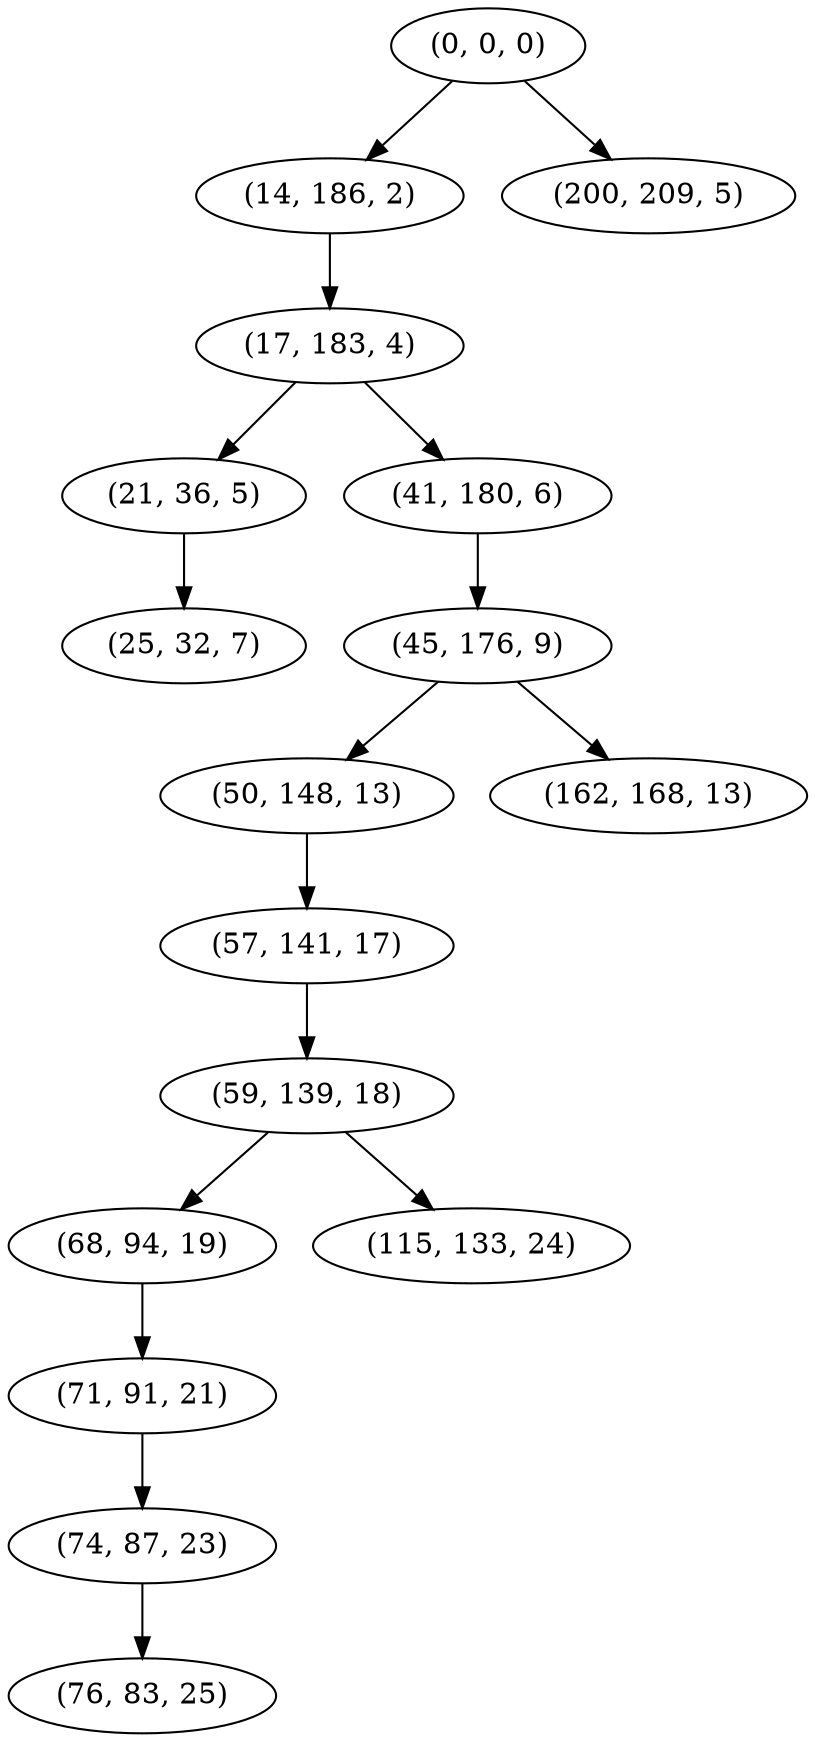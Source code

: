 digraph tree {
    "(0, 0, 0)";
    "(14, 186, 2)";
    "(17, 183, 4)";
    "(21, 36, 5)";
    "(25, 32, 7)";
    "(41, 180, 6)";
    "(45, 176, 9)";
    "(50, 148, 13)";
    "(57, 141, 17)";
    "(59, 139, 18)";
    "(68, 94, 19)";
    "(71, 91, 21)";
    "(74, 87, 23)";
    "(76, 83, 25)";
    "(115, 133, 24)";
    "(162, 168, 13)";
    "(200, 209, 5)";
    "(0, 0, 0)" -> "(14, 186, 2)";
    "(0, 0, 0)" -> "(200, 209, 5)";
    "(14, 186, 2)" -> "(17, 183, 4)";
    "(17, 183, 4)" -> "(21, 36, 5)";
    "(17, 183, 4)" -> "(41, 180, 6)";
    "(21, 36, 5)" -> "(25, 32, 7)";
    "(41, 180, 6)" -> "(45, 176, 9)";
    "(45, 176, 9)" -> "(50, 148, 13)";
    "(45, 176, 9)" -> "(162, 168, 13)";
    "(50, 148, 13)" -> "(57, 141, 17)";
    "(57, 141, 17)" -> "(59, 139, 18)";
    "(59, 139, 18)" -> "(68, 94, 19)";
    "(59, 139, 18)" -> "(115, 133, 24)";
    "(68, 94, 19)" -> "(71, 91, 21)";
    "(71, 91, 21)" -> "(74, 87, 23)";
    "(74, 87, 23)" -> "(76, 83, 25)";
}
